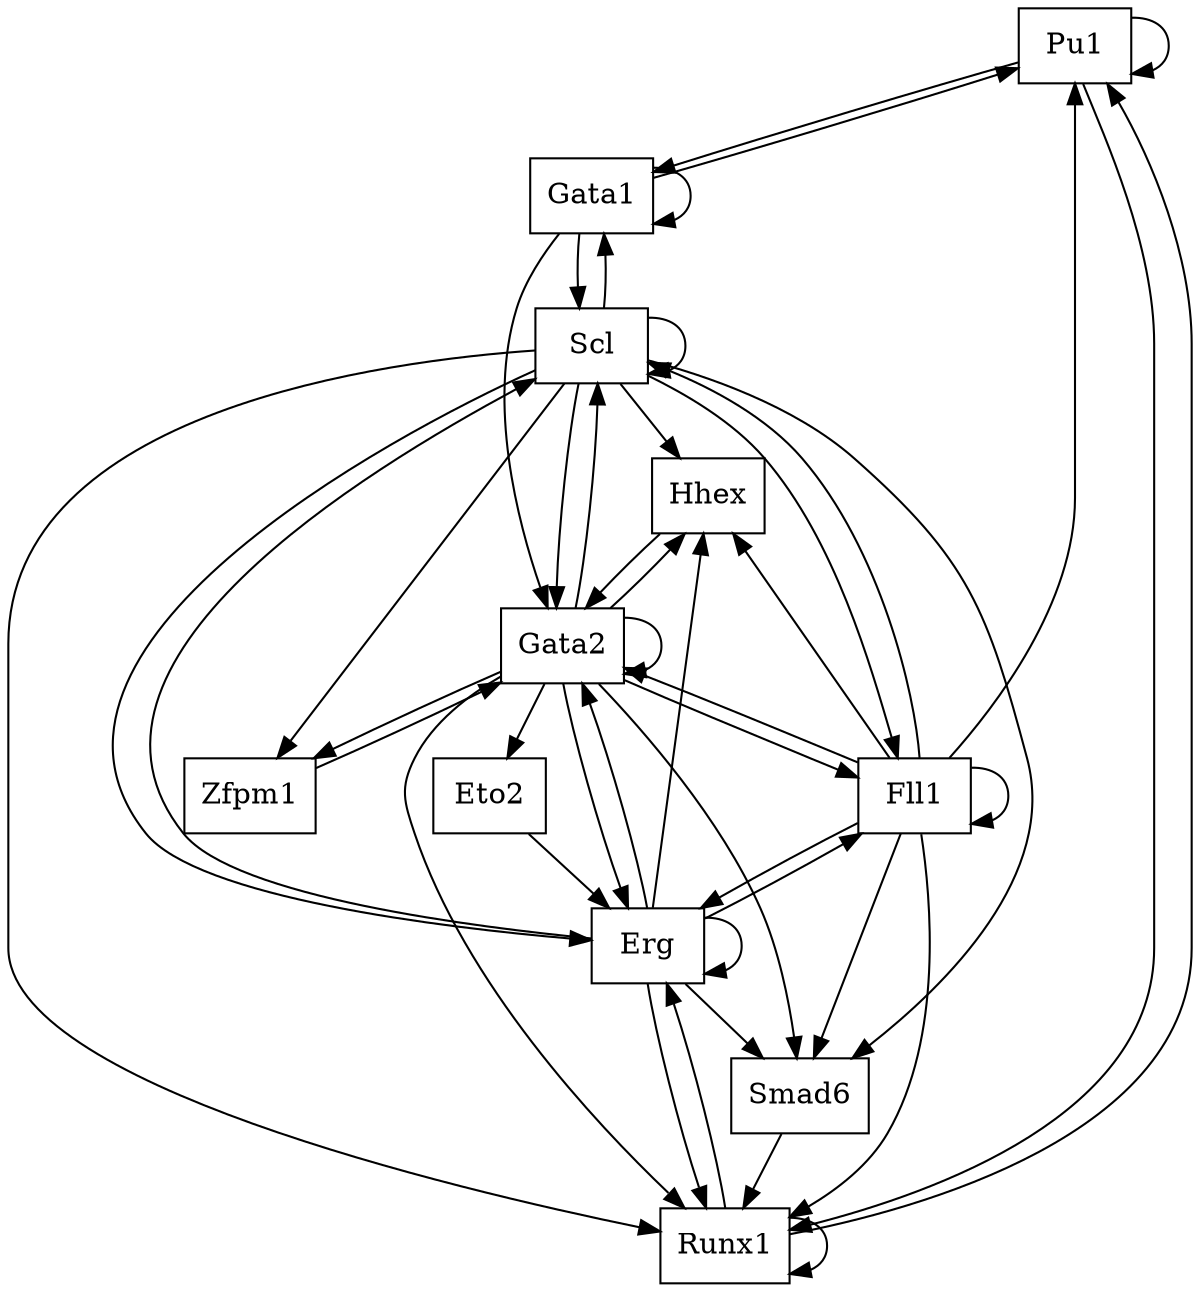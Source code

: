 /* Graphviz file generated by GINsim - 14 janvier 2015 14:57:24 CET */

digraph G {
	Pu1 [label="Pu1", shape="box"];
	Gata1 [label="Gata1", shape="box"];
	Zfpm1 [label="Zfpm1", shape="box"];
	Gata2 [label="Gata2", shape="box"];
	Scl [label="Scl", shape="box"];
	Eto2 [label="Eto2", shape="box"];
	Runx1 [label="Runx1", shape="box"];
	Smad6 [label="Smad6", shape="box"];
	Erg [label="Erg", shape="box"];
	Fll1 [label="Fll1", shape="box"];
	Hhex [label="Hhex", shape="box"];
	Eto2 -> Erg;
	Zfpm1 -> Gata2;
	Erg -> Erg;
	Erg -> Smad6;
	Erg -> Scl;
	Erg -> Fll1;
	Erg -> Hhex;
	Erg -> Gata2;
	Erg -> Runx1;
	Smad6 -> Runx1;
	Pu1 -> Pu1;
	Pu1 -> Gata1;
	Pu1 -> Runx1;
	Gata1 -> Gata1;
	Gata1 -> Pu1;
	Gata1 -> Gata2;
	Gata1 -> Scl;
	Hhex -> Gata2;
	Fll1 -> Hhex;
	Fll1 -> Erg;
	Fll1 -> Smad6;
	Fll1 -> Fll1;
	Fll1 -> Gata2;
	Fll1 -> Scl;
	Fll1 -> Pu1;
	Fll1 -> Runx1;
	Runx1 -> Pu1;
	Runx1 -> Runx1;
	Runx1 -> Erg;
	Gata2 -> Zfpm1;
	Gata2 -> Runx1;
	Gata2 -> Smad6;
	Gata2 -> Eto2;
	Gata2 -> Scl;
	Gata2 -> Gata2;
	Gata2 -> Hhex;
	Gata2 -> Fll1;
	Gata2 -> Erg;
	Scl -> Gata2;
	Scl -> Zfpm1;
	Scl -> Gata1;
	Scl -> Scl;
	Scl -> Erg;
	Scl -> Runx1;
	Scl -> Smad6;
	Scl -> Fll1;
	Scl -> Hhex;
}